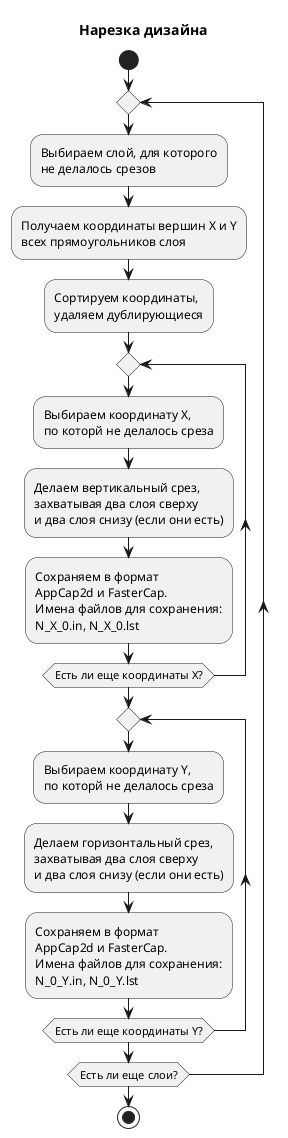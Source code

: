 @startuml
title Нарезка дизайна
start
repeat
:Выбираем слой, для которого
не делалось срезов;
  :Получаем координаты вершин Х и Y 
  всех прямоугольников слоя;
  :Сортируем координаты, 
  удаляем дублирующиеся;
  repeat
    :Выбираем координату Х, 
    по которй не делалось среза;
    :Делаем вертикальный срез,
    захватывая два слоя сверху 
    и два слоя снизу (если они есть);
    :Сохраняем в формат
    AppCap2d и FasterCap.
    Имена файлов для сохранения:
    N_X_0.in, N_X_0.lst;
  repeat while (Есть ли еще координаты X?)
  repeat
    :Выбираем координату Y, 
    по которй не делалось среза;
    :Делаем горизонтальный срез,
    захватывая два слоя сверху 
    и два слоя снизу (если они есть);
    :Сохраняем в формат
    AppCap2d и FasterCap.
    Имена файлов для сохранения:
    N_0_Y.in, N_0_Y.lst;
  repeat while (Есть ли еще координаты Y?)
repeat while (Есть ли еще слои?)
stop
@enduml
